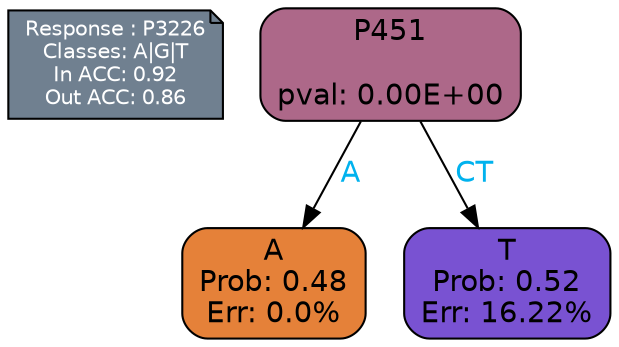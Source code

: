 digraph Tree {
node [shape=box, style="filled, rounded", color="black", fontname=helvetica] ;
graph [ranksep=equally, splines=polylines, bgcolor=transparent, dpi=600] ;
edge [fontname=helvetica] ;
LEGEND [label="Response : P3226
Classes: A|G|T
In ACC: 0.92
Out ACC: 0.86
",shape=note,align=left,style=filled,fillcolor="slategray",fontcolor="white",fontsize=10];1 [label="P451

pval: 0.00E+00", fillcolor="#ad6889"] ;
2 [label="A
Prob: 0.48
Err: 0.0%", fillcolor="#e58139"] ;
3 [label="T
Prob: 0.52
Err: 16.22%", fillcolor="#7952d2"] ;
1 -> 2 [label="A",fontcolor=deepskyblue2] ;
1 -> 3 [label="CT",fontcolor=deepskyblue2] ;
{rank = same; 2;3;}{rank = same; LEGEND;1;}}